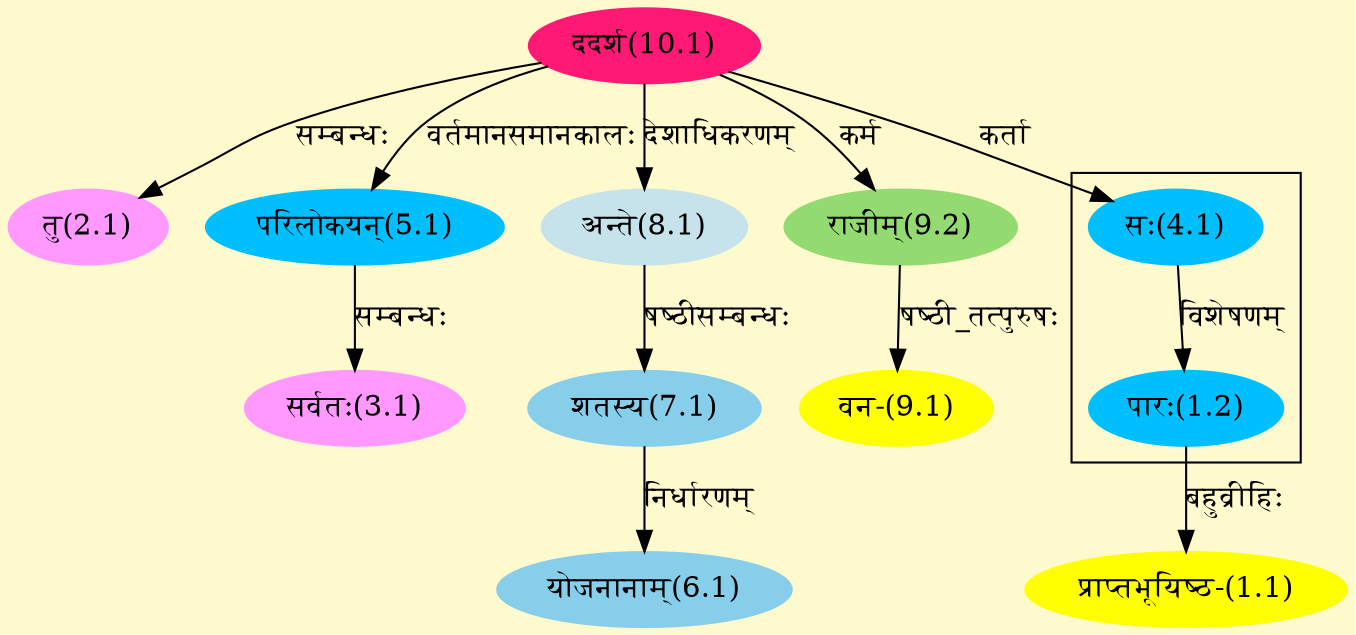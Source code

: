 digraph G{
rankdir=BT;
 compound=true;
 bgcolor="lemonchiffon1";

subgraph cluster_1{
Node1_2 [style=filled, color="#00BFFF" label = "पारः(1.2)"]
Node4_1 [style=filled, color="#00BFFF" label = "सः(4.1)"]

}
Node1_1 [style=filled, color="#FFFF00" label = "प्राप्तभूयिष्ठ-(1.1)"]
Node1_2 [style=filled, color="#00BFFF" label = "पारः(1.2)"]
Node2_1 [style=filled, color="#FF99FF" label = "तु(2.1)"]
Node10_1 [style=filled, color="#FF1975" label = "ददर्श(10.1)"]
Node3_1 [style=filled, color="#FF99FF" label = "सर्वतः(3.1)"]
Node5_1 [style=filled, color="#00BFFF" label = "परिलोकयन्(5.1)"]
Node4_1 [style=filled, color="#00BFFF" label = "सः(4.1)"]
Node6_1 [style=filled, color="#87CEEB" label = "योजनानाम्(6.1)"]
Node7_1 [style=filled, color="#87CEEB" label = "शतस्य(7.1)"]
Node8_1 [style=filled, color="#C6E2EB" label = "अन्ते(8.1)"]
Node9_1 [style=filled, color="#FFFF00" label = "वन-(9.1)"]
Node9_2 [style=filled, color="#93DB70" label = "राजीम्(9.2)"]
/* Start of Relations section */

Node1_1 -> Node1_2 [  label="बहुव्रीहिः"  dir="back" ]
Node1_2 -> Node4_1 [  label="विशेषणम्"  dir="back" ]
Node2_1 -> Node10_1 [  label="सम्बन्धः"  dir="back" ]
Node3_1 -> Node5_1 [  label="सम्बन्धः"  dir="back" ]
Node4_1 -> Node10_1 [  label="कर्ता"  dir="back" ]
Node5_1 -> Node10_1 [  label="वर्तमानसमानकालः"  dir="back" ]
Node6_1 -> Node7_1 [  label="निर्धारणम्"  dir="back" ]
Node7_1 -> Node8_1 [  label="षष्ठीसम्बन्धः"  dir="back" ]
Node8_1 -> Node10_1 [  label="देशाधिकरणम्"  dir="back" ]
Node9_1 -> Node9_2 [  label="षष्ठी_तत्पुरुषः"  dir="back" ]
Node9_2 -> Node10_1 [  label="कर्म"  dir="back" ]
}
